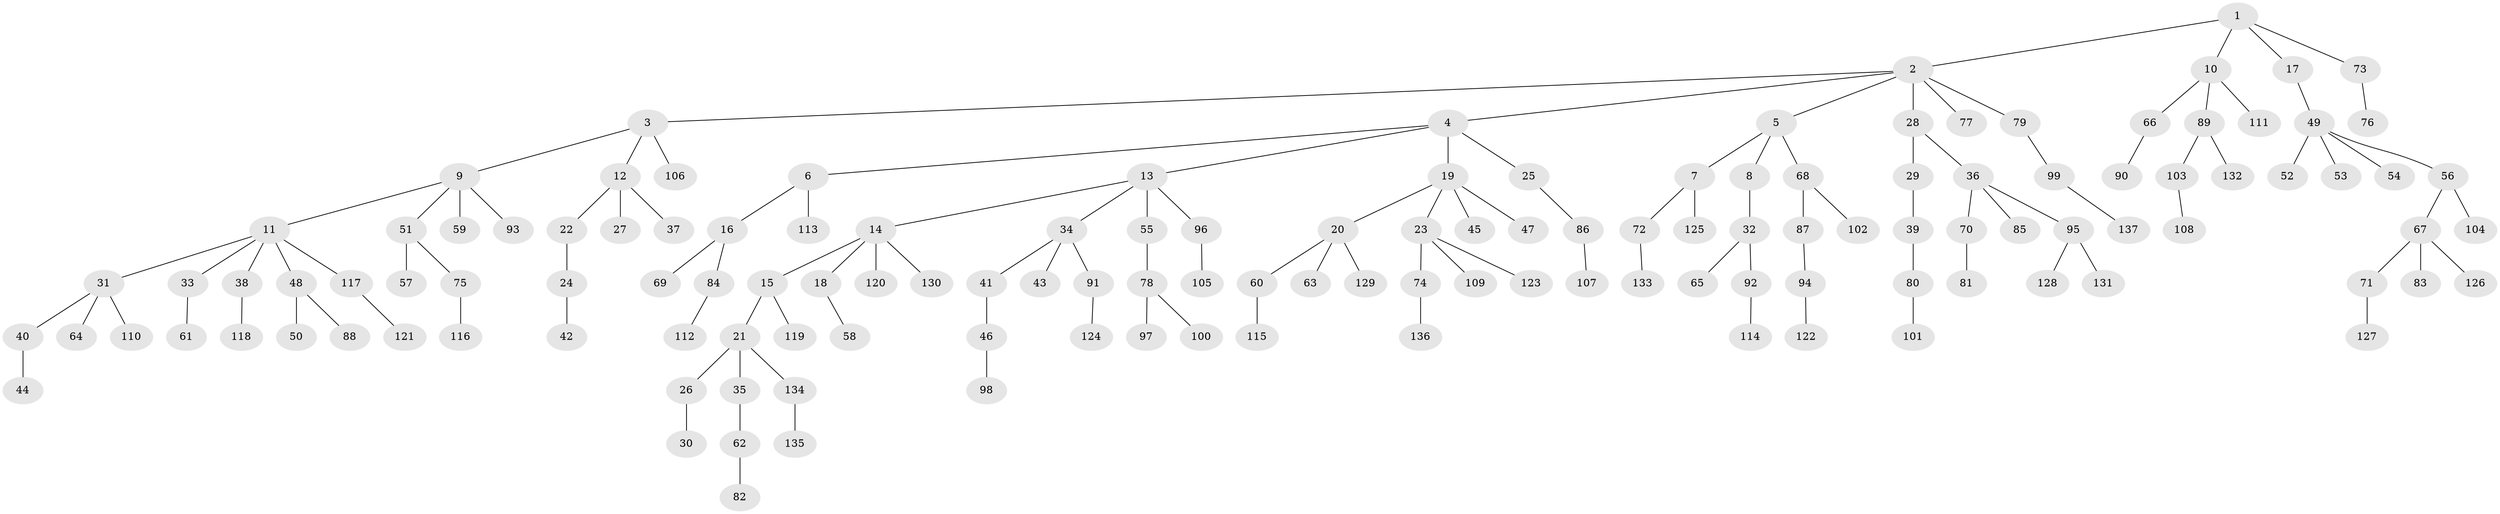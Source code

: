 // Generated by graph-tools (version 1.1) at 2025/11/02/27/25 16:11:26]
// undirected, 137 vertices, 136 edges
graph export_dot {
graph [start="1"]
  node [color=gray90,style=filled];
  1;
  2;
  3;
  4;
  5;
  6;
  7;
  8;
  9;
  10;
  11;
  12;
  13;
  14;
  15;
  16;
  17;
  18;
  19;
  20;
  21;
  22;
  23;
  24;
  25;
  26;
  27;
  28;
  29;
  30;
  31;
  32;
  33;
  34;
  35;
  36;
  37;
  38;
  39;
  40;
  41;
  42;
  43;
  44;
  45;
  46;
  47;
  48;
  49;
  50;
  51;
  52;
  53;
  54;
  55;
  56;
  57;
  58;
  59;
  60;
  61;
  62;
  63;
  64;
  65;
  66;
  67;
  68;
  69;
  70;
  71;
  72;
  73;
  74;
  75;
  76;
  77;
  78;
  79;
  80;
  81;
  82;
  83;
  84;
  85;
  86;
  87;
  88;
  89;
  90;
  91;
  92;
  93;
  94;
  95;
  96;
  97;
  98;
  99;
  100;
  101;
  102;
  103;
  104;
  105;
  106;
  107;
  108;
  109;
  110;
  111;
  112;
  113;
  114;
  115;
  116;
  117;
  118;
  119;
  120;
  121;
  122;
  123;
  124;
  125;
  126;
  127;
  128;
  129;
  130;
  131;
  132;
  133;
  134;
  135;
  136;
  137;
  1 -- 2;
  1 -- 10;
  1 -- 17;
  1 -- 73;
  2 -- 3;
  2 -- 4;
  2 -- 5;
  2 -- 28;
  2 -- 77;
  2 -- 79;
  3 -- 9;
  3 -- 12;
  3 -- 106;
  4 -- 6;
  4 -- 13;
  4 -- 19;
  4 -- 25;
  5 -- 7;
  5 -- 8;
  5 -- 68;
  6 -- 16;
  6 -- 113;
  7 -- 72;
  7 -- 125;
  8 -- 32;
  9 -- 11;
  9 -- 51;
  9 -- 59;
  9 -- 93;
  10 -- 66;
  10 -- 89;
  10 -- 111;
  11 -- 31;
  11 -- 33;
  11 -- 38;
  11 -- 48;
  11 -- 117;
  12 -- 22;
  12 -- 27;
  12 -- 37;
  13 -- 14;
  13 -- 34;
  13 -- 55;
  13 -- 96;
  14 -- 15;
  14 -- 18;
  14 -- 120;
  14 -- 130;
  15 -- 21;
  15 -- 119;
  16 -- 69;
  16 -- 84;
  17 -- 49;
  18 -- 58;
  19 -- 20;
  19 -- 23;
  19 -- 45;
  19 -- 47;
  20 -- 60;
  20 -- 63;
  20 -- 129;
  21 -- 26;
  21 -- 35;
  21 -- 134;
  22 -- 24;
  23 -- 74;
  23 -- 109;
  23 -- 123;
  24 -- 42;
  25 -- 86;
  26 -- 30;
  28 -- 29;
  28 -- 36;
  29 -- 39;
  31 -- 40;
  31 -- 64;
  31 -- 110;
  32 -- 65;
  32 -- 92;
  33 -- 61;
  34 -- 41;
  34 -- 43;
  34 -- 91;
  35 -- 62;
  36 -- 70;
  36 -- 85;
  36 -- 95;
  38 -- 118;
  39 -- 80;
  40 -- 44;
  41 -- 46;
  46 -- 98;
  48 -- 50;
  48 -- 88;
  49 -- 52;
  49 -- 53;
  49 -- 54;
  49 -- 56;
  51 -- 57;
  51 -- 75;
  55 -- 78;
  56 -- 67;
  56 -- 104;
  60 -- 115;
  62 -- 82;
  66 -- 90;
  67 -- 71;
  67 -- 83;
  67 -- 126;
  68 -- 87;
  68 -- 102;
  70 -- 81;
  71 -- 127;
  72 -- 133;
  73 -- 76;
  74 -- 136;
  75 -- 116;
  78 -- 97;
  78 -- 100;
  79 -- 99;
  80 -- 101;
  84 -- 112;
  86 -- 107;
  87 -- 94;
  89 -- 103;
  89 -- 132;
  91 -- 124;
  92 -- 114;
  94 -- 122;
  95 -- 128;
  95 -- 131;
  96 -- 105;
  99 -- 137;
  103 -- 108;
  117 -- 121;
  134 -- 135;
}
